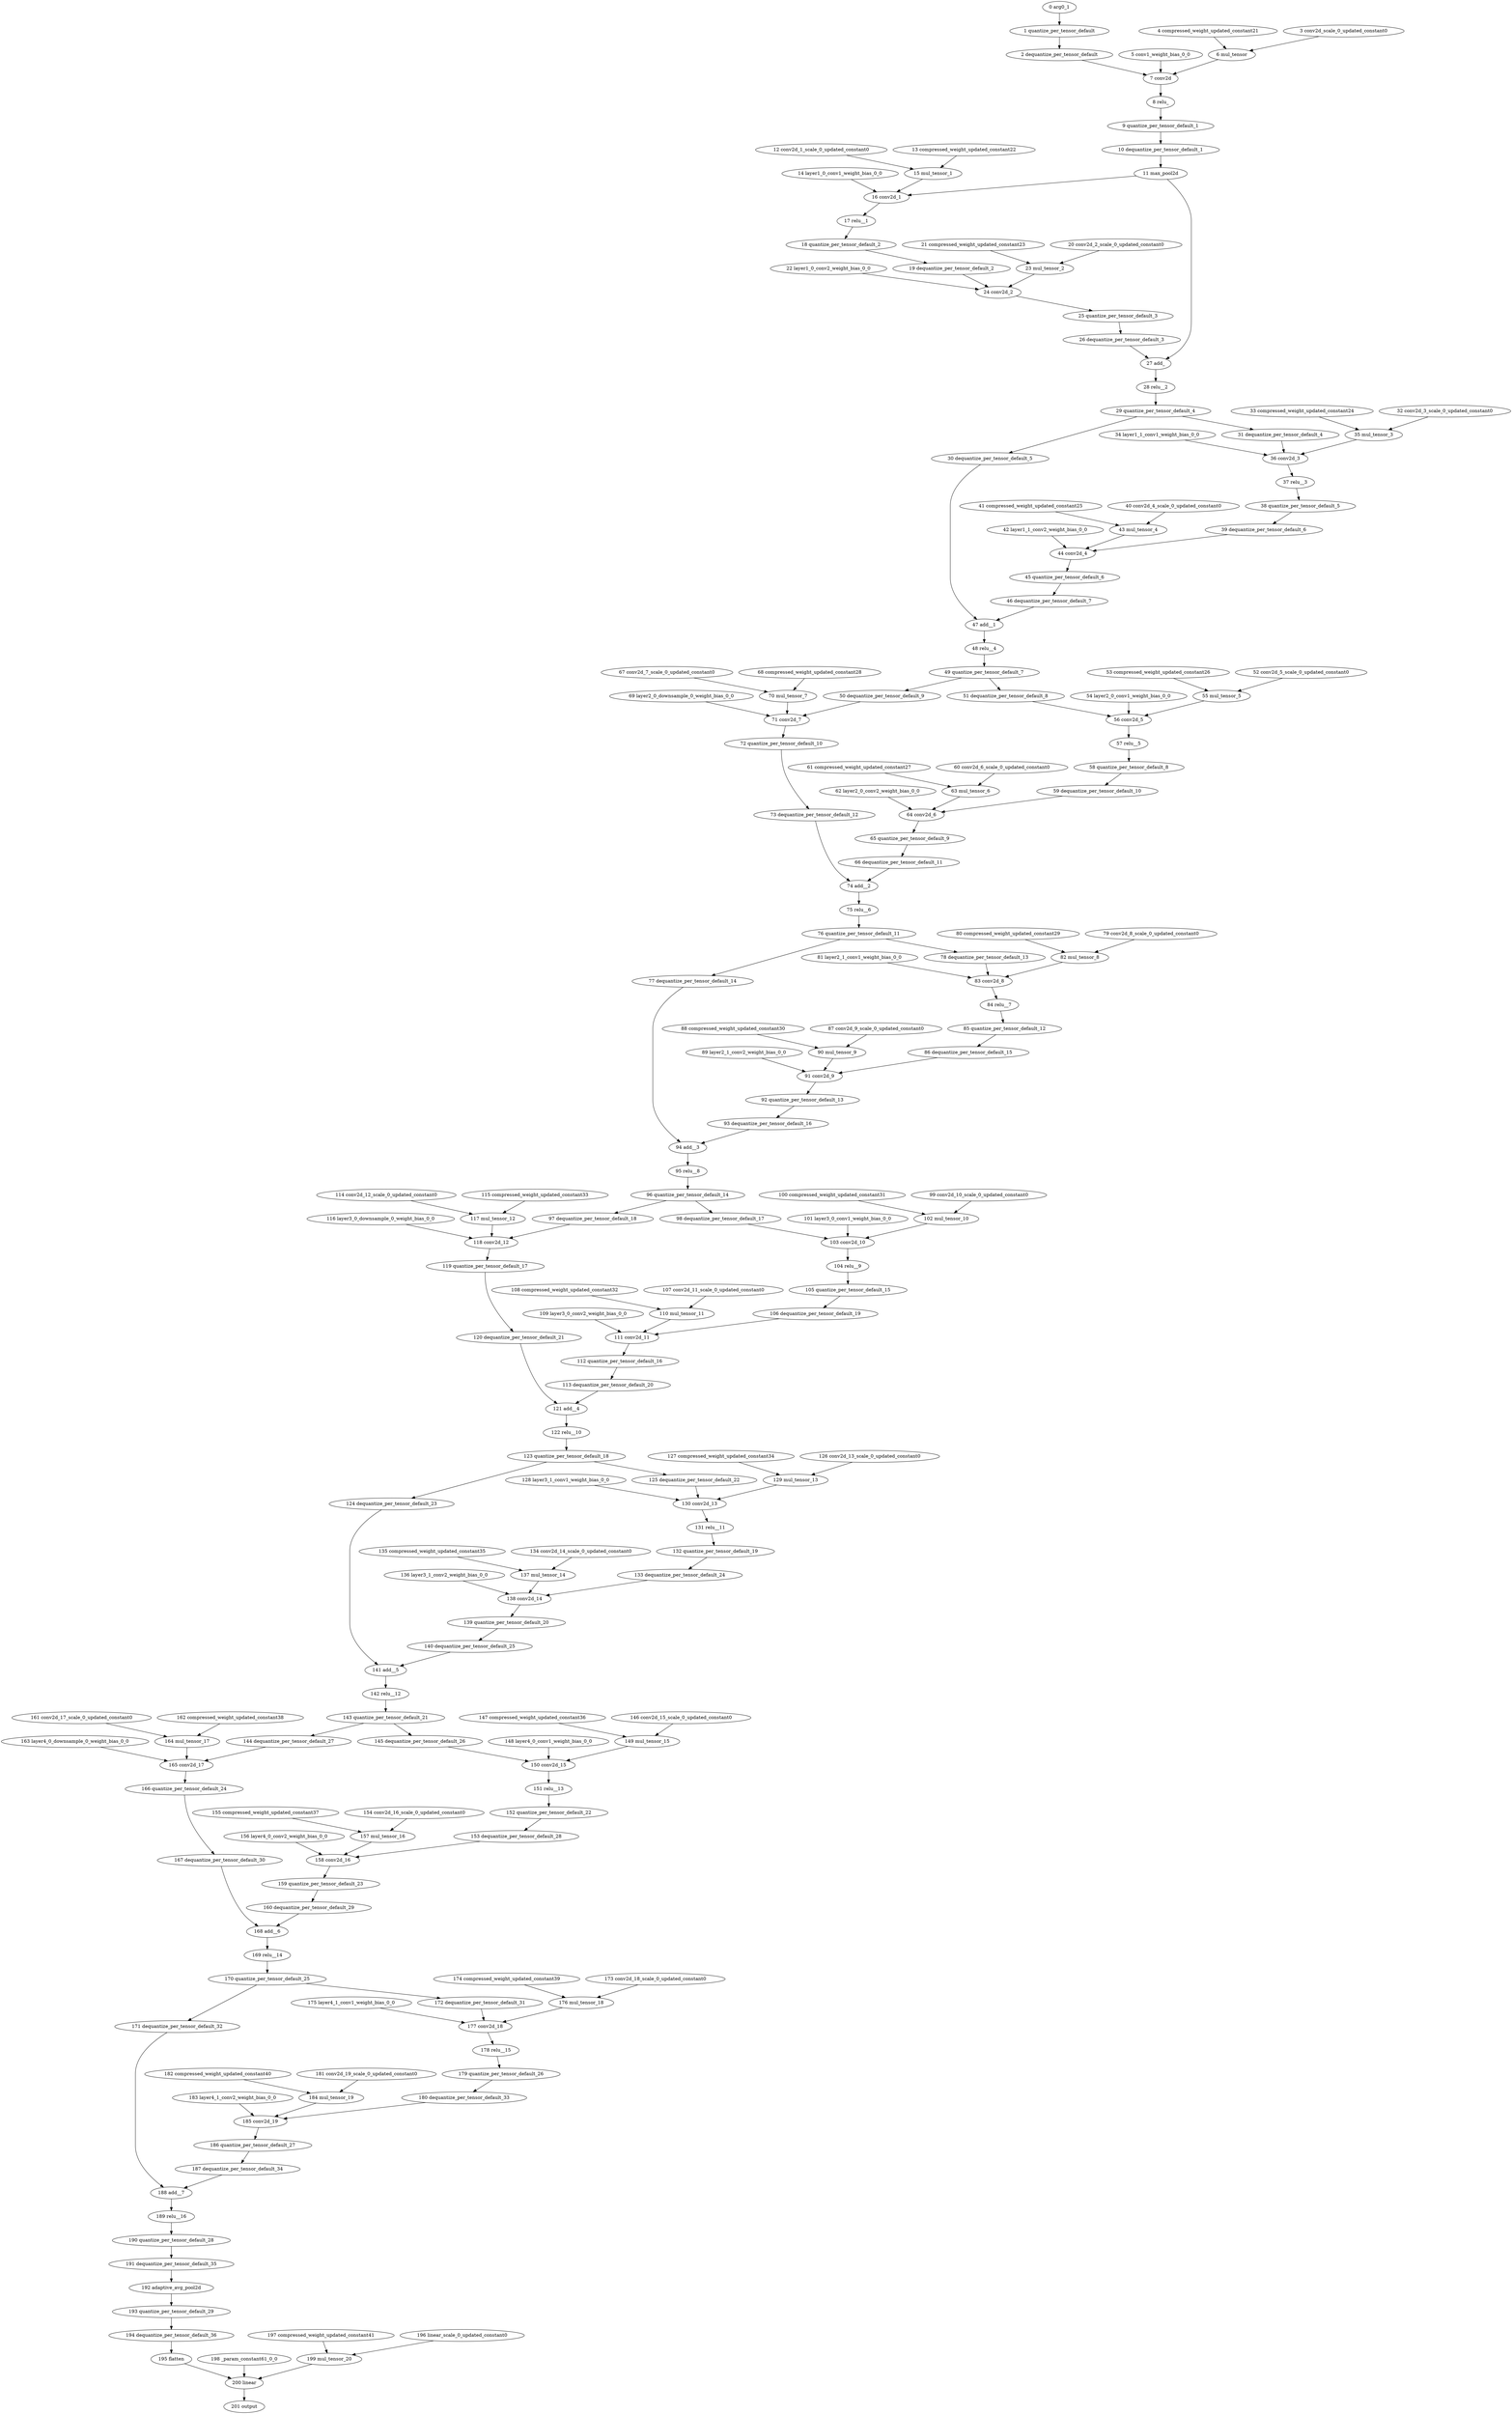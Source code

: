 strict digraph  {
"0 arg0_1" [id=0, type=input];
"1 quantize_per_tensor_default" [id=1, type=quantize_per_tensor];
"2 dequantize_per_tensor_default" [id=2, type=dequantize_per_tensor];
"3 conv2d_scale_0_updated_constant0" [id=3, type=get_attr];
"4 compressed_weight_updated_constant21" [id=4, type=get_attr];
"5 conv1_weight_bias_0_0" [id=5, type=get_attr];
"6 mul_tensor" [id=6, type=mul];
"7 conv2d" [id=7, type=conv2d];
"8 relu_" [id=8, type=relu_];
"9 quantize_per_tensor_default_1" [id=9, type=quantize_per_tensor];
"10 dequantize_per_tensor_default_1" [id=10, type=dequantize_per_tensor];
"11 max_pool2d" [id=11, type=max_pool2d];
"12 conv2d_1_scale_0_updated_constant0" [id=12, type=get_attr];
"13 compressed_weight_updated_constant22" [id=13, type=get_attr];
"14 layer1_0_conv1_weight_bias_0_0" [id=14, type=get_attr];
"15 mul_tensor_1" [id=15, type=mul];
"16 conv2d_1" [id=16, type=conv2d];
"17 relu__1" [id=17, type=relu_];
"18 quantize_per_tensor_default_2" [id=18, type=quantize_per_tensor];
"19 dequantize_per_tensor_default_2" [id=19, type=dequantize_per_tensor];
"20 conv2d_2_scale_0_updated_constant0" [id=20, type=get_attr];
"21 compressed_weight_updated_constant23" [id=21, type=get_attr];
"22 layer1_0_conv2_weight_bias_0_0" [id=22, type=get_attr];
"23 mul_tensor_2" [id=23, type=mul];
"24 conv2d_2" [id=24, type=conv2d];
"25 quantize_per_tensor_default_3" [id=25, type=quantize_per_tensor];
"26 dequantize_per_tensor_default_3" [id=26, type=dequantize_per_tensor];
"27 add_" [id=27, type=add_];
"28 relu__2" [id=28, type=relu_];
"29 quantize_per_tensor_default_4" [id=29, type=quantize_per_tensor];
"30 dequantize_per_tensor_default_5" [id=30, type=dequantize_per_tensor];
"31 dequantize_per_tensor_default_4" [id=31, type=dequantize_per_tensor];
"32 conv2d_3_scale_0_updated_constant0" [id=32, type=get_attr];
"33 compressed_weight_updated_constant24" [id=33, type=get_attr];
"34 layer1_1_conv1_weight_bias_0_0" [id=34, type=get_attr];
"35 mul_tensor_3" [id=35, type=mul];
"36 conv2d_3" [id=36, type=conv2d];
"37 relu__3" [id=37, type=relu_];
"38 quantize_per_tensor_default_5" [id=38, type=quantize_per_tensor];
"39 dequantize_per_tensor_default_6" [id=39, type=dequantize_per_tensor];
"40 conv2d_4_scale_0_updated_constant0" [id=40, type=get_attr];
"41 compressed_weight_updated_constant25" [id=41, type=get_attr];
"42 layer1_1_conv2_weight_bias_0_0" [id=42, type=get_attr];
"43 mul_tensor_4" [id=43, type=mul];
"44 conv2d_4" [id=44, type=conv2d];
"45 quantize_per_tensor_default_6" [id=45, type=quantize_per_tensor];
"46 dequantize_per_tensor_default_7" [id=46, type=dequantize_per_tensor];
"47 add__1" [id=47, type=add_];
"48 relu__4" [id=48, type=relu_];
"49 quantize_per_tensor_default_7" [id=49, type=quantize_per_tensor];
"50 dequantize_per_tensor_default_9" [id=50, type=dequantize_per_tensor];
"51 dequantize_per_tensor_default_8" [id=51, type=dequantize_per_tensor];
"52 conv2d_5_scale_0_updated_constant0" [id=52, type=get_attr];
"53 compressed_weight_updated_constant26" [id=53, type=get_attr];
"54 layer2_0_conv1_weight_bias_0_0" [id=54, type=get_attr];
"55 mul_tensor_5" [id=55, type=mul];
"56 conv2d_5" [id=56, type=conv2d];
"57 relu__5" [id=57, type=relu_];
"58 quantize_per_tensor_default_8" [id=58, type=quantize_per_tensor];
"59 dequantize_per_tensor_default_10" [id=59, type=dequantize_per_tensor];
"60 conv2d_6_scale_0_updated_constant0" [id=60, type=get_attr];
"61 compressed_weight_updated_constant27" [id=61, type=get_attr];
"62 layer2_0_conv2_weight_bias_0_0" [id=62, type=get_attr];
"63 mul_tensor_6" [id=63, type=mul];
"64 conv2d_6" [id=64, type=conv2d];
"65 quantize_per_tensor_default_9" [id=65, type=quantize_per_tensor];
"66 dequantize_per_tensor_default_11" [id=66, type=dequantize_per_tensor];
"67 conv2d_7_scale_0_updated_constant0" [id=67, type=get_attr];
"68 compressed_weight_updated_constant28" [id=68, type=get_attr];
"69 layer2_0_downsample_0_weight_bias_0_0" [id=69, type=get_attr];
"70 mul_tensor_7" [id=70, type=mul];
"71 conv2d_7" [id=71, type=conv2d];
"72 quantize_per_tensor_default_10" [id=72, type=quantize_per_tensor];
"73 dequantize_per_tensor_default_12" [id=73, type=dequantize_per_tensor];
"74 add__2" [id=74, type=add_];
"75 relu__6" [id=75, type=relu_];
"76 quantize_per_tensor_default_11" [id=76, type=quantize_per_tensor];
"77 dequantize_per_tensor_default_14" [id=77, type=dequantize_per_tensor];
"78 dequantize_per_tensor_default_13" [id=78, type=dequantize_per_tensor];
"79 conv2d_8_scale_0_updated_constant0" [id=79, type=get_attr];
"80 compressed_weight_updated_constant29" [id=80, type=get_attr];
"81 layer2_1_conv1_weight_bias_0_0" [id=81, type=get_attr];
"82 mul_tensor_8" [id=82, type=mul];
"83 conv2d_8" [id=83, type=conv2d];
"84 relu__7" [id=84, type=relu_];
"85 quantize_per_tensor_default_12" [id=85, type=quantize_per_tensor];
"86 dequantize_per_tensor_default_15" [id=86, type=dequantize_per_tensor];
"87 conv2d_9_scale_0_updated_constant0" [id=87, type=get_attr];
"88 compressed_weight_updated_constant30" [id=88, type=get_attr];
"89 layer2_1_conv2_weight_bias_0_0" [id=89, type=get_attr];
"90 mul_tensor_9" [id=90, type=mul];
"91 conv2d_9" [id=91, type=conv2d];
"92 quantize_per_tensor_default_13" [id=92, type=quantize_per_tensor];
"93 dequantize_per_tensor_default_16" [id=93, type=dequantize_per_tensor];
"94 add__3" [id=94, type=add_];
"95 relu__8" [id=95, type=relu_];
"96 quantize_per_tensor_default_14" [id=96, type=quantize_per_tensor];
"97 dequantize_per_tensor_default_18" [id=97, type=dequantize_per_tensor];
"98 dequantize_per_tensor_default_17" [id=98, type=dequantize_per_tensor];
"99 conv2d_10_scale_0_updated_constant0" [id=99, type=get_attr];
"100 compressed_weight_updated_constant31" [id=100, type=get_attr];
"101 layer3_0_conv1_weight_bias_0_0" [id=101, type=get_attr];
"102 mul_tensor_10" [id=102, type=mul];
"103 conv2d_10" [id=103, type=conv2d];
"104 relu__9" [id=104, type=relu_];
"105 quantize_per_tensor_default_15" [id=105, type=quantize_per_tensor];
"106 dequantize_per_tensor_default_19" [id=106, type=dequantize_per_tensor];
"107 conv2d_11_scale_0_updated_constant0" [id=107, type=get_attr];
"108 compressed_weight_updated_constant32" [id=108, type=get_attr];
"109 layer3_0_conv2_weight_bias_0_0" [id=109, type=get_attr];
"110 mul_tensor_11" [id=110, type=mul];
"111 conv2d_11" [id=111, type=conv2d];
"112 quantize_per_tensor_default_16" [id=112, type=quantize_per_tensor];
"113 dequantize_per_tensor_default_20" [id=113, type=dequantize_per_tensor];
"114 conv2d_12_scale_0_updated_constant0" [id=114, type=get_attr];
"115 compressed_weight_updated_constant33" [id=115, type=get_attr];
"116 layer3_0_downsample_0_weight_bias_0_0" [id=116, type=get_attr];
"117 mul_tensor_12" [id=117, type=mul];
"118 conv2d_12" [id=118, type=conv2d];
"119 quantize_per_tensor_default_17" [id=119, type=quantize_per_tensor];
"120 dequantize_per_tensor_default_21" [id=120, type=dequantize_per_tensor];
"121 add__4" [id=121, type=add_];
"122 relu__10" [id=122, type=relu_];
"123 quantize_per_tensor_default_18" [id=123, type=quantize_per_tensor];
"124 dequantize_per_tensor_default_23" [id=124, type=dequantize_per_tensor];
"125 dequantize_per_tensor_default_22" [id=125, type=dequantize_per_tensor];
"126 conv2d_13_scale_0_updated_constant0" [id=126, type=get_attr];
"127 compressed_weight_updated_constant34" [id=127, type=get_attr];
"128 layer3_1_conv1_weight_bias_0_0" [id=128, type=get_attr];
"129 mul_tensor_13" [id=129, type=mul];
"130 conv2d_13" [id=130, type=conv2d];
"131 relu__11" [id=131, type=relu_];
"132 quantize_per_tensor_default_19" [id=132, type=quantize_per_tensor];
"133 dequantize_per_tensor_default_24" [id=133, type=dequantize_per_tensor];
"134 conv2d_14_scale_0_updated_constant0" [id=134, type=get_attr];
"135 compressed_weight_updated_constant35" [id=135, type=get_attr];
"136 layer3_1_conv2_weight_bias_0_0" [id=136, type=get_attr];
"137 mul_tensor_14" [id=137, type=mul];
"138 conv2d_14" [id=138, type=conv2d];
"139 quantize_per_tensor_default_20" [id=139, type=quantize_per_tensor];
"140 dequantize_per_tensor_default_25" [id=140, type=dequantize_per_tensor];
"141 add__5" [id=141, type=add_];
"142 relu__12" [id=142, type=relu_];
"143 quantize_per_tensor_default_21" [id=143, type=quantize_per_tensor];
"144 dequantize_per_tensor_default_27" [id=144, type=dequantize_per_tensor];
"145 dequantize_per_tensor_default_26" [id=145, type=dequantize_per_tensor];
"146 conv2d_15_scale_0_updated_constant0" [id=146, type=get_attr];
"147 compressed_weight_updated_constant36" [id=147, type=get_attr];
"148 layer4_0_conv1_weight_bias_0_0" [id=148, type=get_attr];
"149 mul_tensor_15" [id=149, type=mul];
"150 conv2d_15" [id=150, type=conv2d];
"151 relu__13" [id=151, type=relu_];
"152 quantize_per_tensor_default_22" [id=152, type=quantize_per_tensor];
"153 dequantize_per_tensor_default_28" [id=153, type=dequantize_per_tensor];
"154 conv2d_16_scale_0_updated_constant0" [id=154, type=get_attr];
"155 compressed_weight_updated_constant37" [id=155, type=get_attr];
"156 layer4_0_conv2_weight_bias_0_0" [id=156, type=get_attr];
"157 mul_tensor_16" [id=157, type=mul];
"158 conv2d_16" [id=158, type=conv2d];
"159 quantize_per_tensor_default_23" [id=159, type=quantize_per_tensor];
"160 dequantize_per_tensor_default_29" [id=160, type=dequantize_per_tensor];
"161 conv2d_17_scale_0_updated_constant0" [id=161, type=get_attr];
"162 compressed_weight_updated_constant38" [id=162, type=get_attr];
"163 layer4_0_downsample_0_weight_bias_0_0" [id=163, type=get_attr];
"164 mul_tensor_17" [id=164, type=mul];
"165 conv2d_17" [id=165, type=conv2d];
"166 quantize_per_tensor_default_24" [id=166, type=quantize_per_tensor];
"167 dequantize_per_tensor_default_30" [id=167, type=dequantize_per_tensor];
"168 add__6" [id=168, type=add_];
"169 relu__14" [id=169, type=relu_];
"170 quantize_per_tensor_default_25" [id=170, type=quantize_per_tensor];
"171 dequantize_per_tensor_default_32" [id=171, type=dequantize_per_tensor];
"172 dequantize_per_tensor_default_31" [id=172, type=dequantize_per_tensor];
"173 conv2d_18_scale_0_updated_constant0" [id=173, type=get_attr];
"174 compressed_weight_updated_constant39" [id=174, type=get_attr];
"175 layer4_1_conv1_weight_bias_0_0" [id=175, type=get_attr];
"176 mul_tensor_18" [id=176, type=mul];
"177 conv2d_18" [id=177, type=conv2d];
"178 relu__15" [id=178, type=relu_];
"179 quantize_per_tensor_default_26" [id=179, type=quantize_per_tensor];
"180 dequantize_per_tensor_default_33" [id=180, type=dequantize_per_tensor];
"181 conv2d_19_scale_0_updated_constant0" [id=181, type=get_attr];
"182 compressed_weight_updated_constant40" [id=182, type=get_attr];
"183 layer4_1_conv2_weight_bias_0_0" [id=183, type=get_attr];
"184 mul_tensor_19" [id=184, type=mul];
"185 conv2d_19" [id=185, type=conv2d];
"186 quantize_per_tensor_default_27" [id=186, type=quantize_per_tensor];
"187 dequantize_per_tensor_default_34" [id=187, type=dequantize_per_tensor];
"188 add__7" [id=188, type=add_];
"189 relu__16" [id=189, type=relu_];
"190 quantize_per_tensor_default_28" [id=190, type=quantize_per_tensor];
"191 dequantize_per_tensor_default_35" [id=191, type=dequantize_per_tensor];
"192 adaptive_avg_pool2d" [id=192, type=adaptive_avg_pool2d];
"193 quantize_per_tensor_default_29" [id=193, type=quantize_per_tensor];
"194 dequantize_per_tensor_default_36" [id=194, type=dequantize_per_tensor];
"195 flatten" [id=195, type=flatten];
"196 linear_scale_0_updated_constant0" [id=196, type=get_attr];
"197 compressed_weight_updated_constant41" [id=197, type=get_attr];
"198 _param_constant61_0_0" [id=198, type=get_attr];
"199 mul_tensor_20" [id=199, type=mul];
"200 linear" [id=200, type=linear];
"201 output" [id=201, type=output];
"0 arg0_1" -> "1 quantize_per_tensor_default";
"1 quantize_per_tensor_default" -> "2 dequantize_per_tensor_default";
"2 dequantize_per_tensor_default" -> "7 conv2d";
"3 conv2d_scale_0_updated_constant0" -> "6 mul_tensor";
"4 compressed_weight_updated_constant21" -> "6 mul_tensor";
"5 conv1_weight_bias_0_0" -> "7 conv2d";
"6 mul_tensor" -> "7 conv2d";
"7 conv2d" -> "8 relu_";
"8 relu_" -> "9 quantize_per_tensor_default_1";
"9 quantize_per_tensor_default_1" -> "10 dequantize_per_tensor_default_1";
"10 dequantize_per_tensor_default_1" -> "11 max_pool2d";
"11 max_pool2d" -> "16 conv2d_1";
"11 max_pool2d" -> "27 add_";
"12 conv2d_1_scale_0_updated_constant0" -> "15 mul_tensor_1";
"13 compressed_weight_updated_constant22" -> "15 mul_tensor_1";
"14 layer1_0_conv1_weight_bias_0_0" -> "16 conv2d_1";
"15 mul_tensor_1" -> "16 conv2d_1";
"16 conv2d_1" -> "17 relu__1";
"17 relu__1" -> "18 quantize_per_tensor_default_2";
"18 quantize_per_tensor_default_2" -> "19 dequantize_per_tensor_default_2";
"19 dequantize_per_tensor_default_2" -> "24 conv2d_2";
"20 conv2d_2_scale_0_updated_constant0" -> "23 mul_tensor_2";
"21 compressed_weight_updated_constant23" -> "23 mul_tensor_2";
"22 layer1_0_conv2_weight_bias_0_0" -> "24 conv2d_2";
"23 mul_tensor_2" -> "24 conv2d_2";
"24 conv2d_2" -> "25 quantize_per_tensor_default_3";
"25 quantize_per_tensor_default_3" -> "26 dequantize_per_tensor_default_3";
"26 dequantize_per_tensor_default_3" -> "27 add_";
"27 add_" -> "28 relu__2";
"28 relu__2" -> "29 quantize_per_tensor_default_4";
"29 quantize_per_tensor_default_4" -> "30 dequantize_per_tensor_default_5";
"29 quantize_per_tensor_default_4" -> "31 dequantize_per_tensor_default_4";
"30 dequantize_per_tensor_default_5" -> "47 add__1";
"31 dequantize_per_tensor_default_4" -> "36 conv2d_3";
"32 conv2d_3_scale_0_updated_constant0" -> "35 mul_tensor_3";
"33 compressed_weight_updated_constant24" -> "35 mul_tensor_3";
"34 layer1_1_conv1_weight_bias_0_0" -> "36 conv2d_3";
"35 mul_tensor_3" -> "36 conv2d_3";
"36 conv2d_3" -> "37 relu__3";
"37 relu__3" -> "38 quantize_per_tensor_default_5";
"38 quantize_per_tensor_default_5" -> "39 dequantize_per_tensor_default_6";
"39 dequantize_per_tensor_default_6" -> "44 conv2d_4";
"40 conv2d_4_scale_0_updated_constant0" -> "43 mul_tensor_4";
"41 compressed_weight_updated_constant25" -> "43 mul_tensor_4";
"42 layer1_1_conv2_weight_bias_0_0" -> "44 conv2d_4";
"43 mul_tensor_4" -> "44 conv2d_4";
"44 conv2d_4" -> "45 quantize_per_tensor_default_6";
"45 quantize_per_tensor_default_6" -> "46 dequantize_per_tensor_default_7";
"46 dequantize_per_tensor_default_7" -> "47 add__1";
"47 add__1" -> "48 relu__4";
"48 relu__4" -> "49 quantize_per_tensor_default_7";
"49 quantize_per_tensor_default_7" -> "50 dequantize_per_tensor_default_9";
"49 quantize_per_tensor_default_7" -> "51 dequantize_per_tensor_default_8";
"50 dequantize_per_tensor_default_9" -> "71 conv2d_7";
"51 dequantize_per_tensor_default_8" -> "56 conv2d_5";
"52 conv2d_5_scale_0_updated_constant0" -> "55 mul_tensor_5";
"53 compressed_weight_updated_constant26" -> "55 mul_tensor_5";
"54 layer2_0_conv1_weight_bias_0_0" -> "56 conv2d_5";
"55 mul_tensor_5" -> "56 conv2d_5";
"56 conv2d_5" -> "57 relu__5";
"57 relu__5" -> "58 quantize_per_tensor_default_8";
"58 quantize_per_tensor_default_8" -> "59 dequantize_per_tensor_default_10";
"59 dequantize_per_tensor_default_10" -> "64 conv2d_6";
"60 conv2d_6_scale_0_updated_constant0" -> "63 mul_tensor_6";
"61 compressed_weight_updated_constant27" -> "63 mul_tensor_6";
"62 layer2_0_conv2_weight_bias_0_0" -> "64 conv2d_6";
"63 mul_tensor_6" -> "64 conv2d_6";
"64 conv2d_6" -> "65 quantize_per_tensor_default_9";
"65 quantize_per_tensor_default_9" -> "66 dequantize_per_tensor_default_11";
"66 dequantize_per_tensor_default_11" -> "74 add__2";
"67 conv2d_7_scale_0_updated_constant0" -> "70 mul_tensor_7";
"68 compressed_weight_updated_constant28" -> "70 mul_tensor_7";
"69 layer2_0_downsample_0_weight_bias_0_0" -> "71 conv2d_7";
"70 mul_tensor_7" -> "71 conv2d_7";
"71 conv2d_7" -> "72 quantize_per_tensor_default_10";
"72 quantize_per_tensor_default_10" -> "73 dequantize_per_tensor_default_12";
"73 dequantize_per_tensor_default_12" -> "74 add__2";
"74 add__2" -> "75 relu__6";
"75 relu__6" -> "76 quantize_per_tensor_default_11";
"76 quantize_per_tensor_default_11" -> "77 dequantize_per_tensor_default_14";
"76 quantize_per_tensor_default_11" -> "78 dequantize_per_tensor_default_13";
"77 dequantize_per_tensor_default_14" -> "94 add__3";
"78 dequantize_per_tensor_default_13" -> "83 conv2d_8";
"79 conv2d_8_scale_0_updated_constant0" -> "82 mul_tensor_8";
"80 compressed_weight_updated_constant29" -> "82 mul_tensor_8";
"81 layer2_1_conv1_weight_bias_0_0" -> "83 conv2d_8";
"82 mul_tensor_8" -> "83 conv2d_8";
"83 conv2d_8" -> "84 relu__7";
"84 relu__7" -> "85 quantize_per_tensor_default_12";
"85 quantize_per_tensor_default_12" -> "86 dequantize_per_tensor_default_15";
"86 dequantize_per_tensor_default_15" -> "91 conv2d_9";
"87 conv2d_9_scale_0_updated_constant0" -> "90 mul_tensor_9";
"88 compressed_weight_updated_constant30" -> "90 mul_tensor_9";
"89 layer2_1_conv2_weight_bias_0_0" -> "91 conv2d_9";
"90 mul_tensor_9" -> "91 conv2d_9";
"91 conv2d_9" -> "92 quantize_per_tensor_default_13";
"92 quantize_per_tensor_default_13" -> "93 dequantize_per_tensor_default_16";
"93 dequantize_per_tensor_default_16" -> "94 add__3";
"94 add__3" -> "95 relu__8";
"95 relu__8" -> "96 quantize_per_tensor_default_14";
"96 quantize_per_tensor_default_14" -> "97 dequantize_per_tensor_default_18";
"96 quantize_per_tensor_default_14" -> "98 dequantize_per_tensor_default_17";
"97 dequantize_per_tensor_default_18" -> "118 conv2d_12";
"98 dequantize_per_tensor_default_17" -> "103 conv2d_10";
"99 conv2d_10_scale_0_updated_constant0" -> "102 mul_tensor_10";
"100 compressed_weight_updated_constant31" -> "102 mul_tensor_10";
"101 layer3_0_conv1_weight_bias_0_0" -> "103 conv2d_10";
"102 mul_tensor_10" -> "103 conv2d_10";
"103 conv2d_10" -> "104 relu__9";
"104 relu__9" -> "105 quantize_per_tensor_default_15";
"105 quantize_per_tensor_default_15" -> "106 dequantize_per_tensor_default_19";
"106 dequantize_per_tensor_default_19" -> "111 conv2d_11";
"107 conv2d_11_scale_0_updated_constant0" -> "110 mul_tensor_11";
"108 compressed_weight_updated_constant32" -> "110 mul_tensor_11";
"109 layer3_0_conv2_weight_bias_0_0" -> "111 conv2d_11";
"110 mul_tensor_11" -> "111 conv2d_11";
"111 conv2d_11" -> "112 quantize_per_tensor_default_16";
"112 quantize_per_tensor_default_16" -> "113 dequantize_per_tensor_default_20";
"113 dequantize_per_tensor_default_20" -> "121 add__4";
"114 conv2d_12_scale_0_updated_constant0" -> "117 mul_tensor_12";
"115 compressed_weight_updated_constant33" -> "117 mul_tensor_12";
"116 layer3_0_downsample_0_weight_bias_0_0" -> "118 conv2d_12";
"117 mul_tensor_12" -> "118 conv2d_12";
"118 conv2d_12" -> "119 quantize_per_tensor_default_17";
"119 quantize_per_tensor_default_17" -> "120 dequantize_per_tensor_default_21";
"120 dequantize_per_tensor_default_21" -> "121 add__4";
"121 add__4" -> "122 relu__10";
"122 relu__10" -> "123 quantize_per_tensor_default_18";
"123 quantize_per_tensor_default_18" -> "124 dequantize_per_tensor_default_23";
"123 quantize_per_tensor_default_18" -> "125 dequantize_per_tensor_default_22";
"124 dequantize_per_tensor_default_23" -> "141 add__5";
"125 dequantize_per_tensor_default_22" -> "130 conv2d_13";
"126 conv2d_13_scale_0_updated_constant0" -> "129 mul_tensor_13";
"127 compressed_weight_updated_constant34" -> "129 mul_tensor_13";
"128 layer3_1_conv1_weight_bias_0_0" -> "130 conv2d_13";
"129 mul_tensor_13" -> "130 conv2d_13";
"130 conv2d_13" -> "131 relu__11";
"131 relu__11" -> "132 quantize_per_tensor_default_19";
"132 quantize_per_tensor_default_19" -> "133 dequantize_per_tensor_default_24";
"133 dequantize_per_tensor_default_24" -> "138 conv2d_14";
"134 conv2d_14_scale_0_updated_constant0" -> "137 mul_tensor_14";
"135 compressed_weight_updated_constant35" -> "137 mul_tensor_14";
"136 layer3_1_conv2_weight_bias_0_0" -> "138 conv2d_14";
"137 mul_tensor_14" -> "138 conv2d_14";
"138 conv2d_14" -> "139 quantize_per_tensor_default_20";
"139 quantize_per_tensor_default_20" -> "140 dequantize_per_tensor_default_25";
"140 dequantize_per_tensor_default_25" -> "141 add__5";
"141 add__5" -> "142 relu__12";
"142 relu__12" -> "143 quantize_per_tensor_default_21";
"143 quantize_per_tensor_default_21" -> "144 dequantize_per_tensor_default_27";
"143 quantize_per_tensor_default_21" -> "145 dequantize_per_tensor_default_26";
"144 dequantize_per_tensor_default_27" -> "165 conv2d_17";
"145 dequantize_per_tensor_default_26" -> "150 conv2d_15";
"146 conv2d_15_scale_0_updated_constant0" -> "149 mul_tensor_15";
"147 compressed_weight_updated_constant36" -> "149 mul_tensor_15";
"148 layer4_0_conv1_weight_bias_0_0" -> "150 conv2d_15";
"149 mul_tensor_15" -> "150 conv2d_15";
"150 conv2d_15" -> "151 relu__13";
"151 relu__13" -> "152 quantize_per_tensor_default_22";
"152 quantize_per_tensor_default_22" -> "153 dequantize_per_tensor_default_28";
"153 dequantize_per_tensor_default_28" -> "158 conv2d_16";
"154 conv2d_16_scale_0_updated_constant0" -> "157 mul_tensor_16";
"155 compressed_weight_updated_constant37" -> "157 mul_tensor_16";
"156 layer4_0_conv2_weight_bias_0_0" -> "158 conv2d_16";
"157 mul_tensor_16" -> "158 conv2d_16";
"158 conv2d_16" -> "159 quantize_per_tensor_default_23";
"159 quantize_per_tensor_default_23" -> "160 dequantize_per_tensor_default_29";
"160 dequantize_per_tensor_default_29" -> "168 add__6";
"161 conv2d_17_scale_0_updated_constant0" -> "164 mul_tensor_17";
"162 compressed_weight_updated_constant38" -> "164 mul_tensor_17";
"163 layer4_0_downsample_0_weight_bias_0_0" -> "165 conv2d_17";
"164 mul_tensor_17" -> "165 conv2d_17";
"165 conv2d_17" -> "166 quantize_per_tensor_default_24";
"166 quantize_per_tensor_default_24" -> "167 dequantize_per_tensor_default_30";
"167 dequantize_per_tensor_default_30" -> "168 add__6";
"168 add__6" -> "169 relu__14";
"169 relu__14" -> "170 quantize_per_tensor_default_25";
"170 quantize_per_tensor_default_25" -> "171 dequantize_per_tensor_default_32";
"170 quantize_per_tensor_default_25" -> "172 dequantize_per_tensor_default_31";
"171 dequantize_per_tensor_default_32" -> "188 add__7";
"172 dequantize_per_tensor_default_31" -> "177 conv2d_18";
"173 conv2d_18_scale_0_updated_constant0" -> "176 mul_tensor_18";
"174 compressed_weight_updated_constant39" -> "176 mul_tensor_18";
"175 layer4_1_conv1_weight_bias_0_0" -> "177 conv2d_18";
"176 mul_tensor_18" -> "177 conv2d_18";
"177 conv2d_18" -> "178 relu__15";
"178 relu__15" -> "179 quantize_per_tensor_default_26";
"179 quantize_per_tensor_default_26" -> "180 dequantize_per_tensor_default_33";
"180 dequantize_per_tensor_default_33" -> "185 conv2d_19";
"181 conv2d_19_scale_0_updated_constant0" -> "184 mul_tensor_19";
"182 compressed_weight_updated_constant40" -> "184 mul_tensor_19";
"183 layer4_1_conv2_weight_bias_0_0" -> "185 conv2d_19";
"184 mul_tensor_19" -> "185 conv2d_19";
"185 conv2d_19" -> "186 quantize_per_tensor_default_27";
"186 quantize_per_tensor_default_27" -> "187 dequantize_per_tensor_default_34";
"187 dequantize_per_tensor_default_34" -> "188 add__7";
"188 add__7" -> "189 relu__16";
"189 relu__16" -> "190 quantize_per_tensor_default_28";
"190 quantize_per_tensor_default_28" -> "191 dequantize_per_tensor_default_35";
"191 dequantize_per_tensor_default_35" -> "192 adaptive_avg_pool2d";
"192 adaptive_avg_pool2d" -> "193 quantize_per_tensor_default_29";
"193 quantize_per_tensor_default_29" -> "194 dequantize_per_tensor_default_36";
"194 dequantize_per_tensor_default_36" -> "195 flatten";
"195 flatten" -> "200 linear";
"196 linear_scale_0_updated_constant0" -> "199 mul_tensor_20";
"197 compressed_weight_updated_constant41" -> "199 mul_tensor_20";
"198 _param_constant61_0_0" -> "200 linear";
"199 mul_tensor_20" -> "200 linear";
"200 linear" -> "201 output";
}
